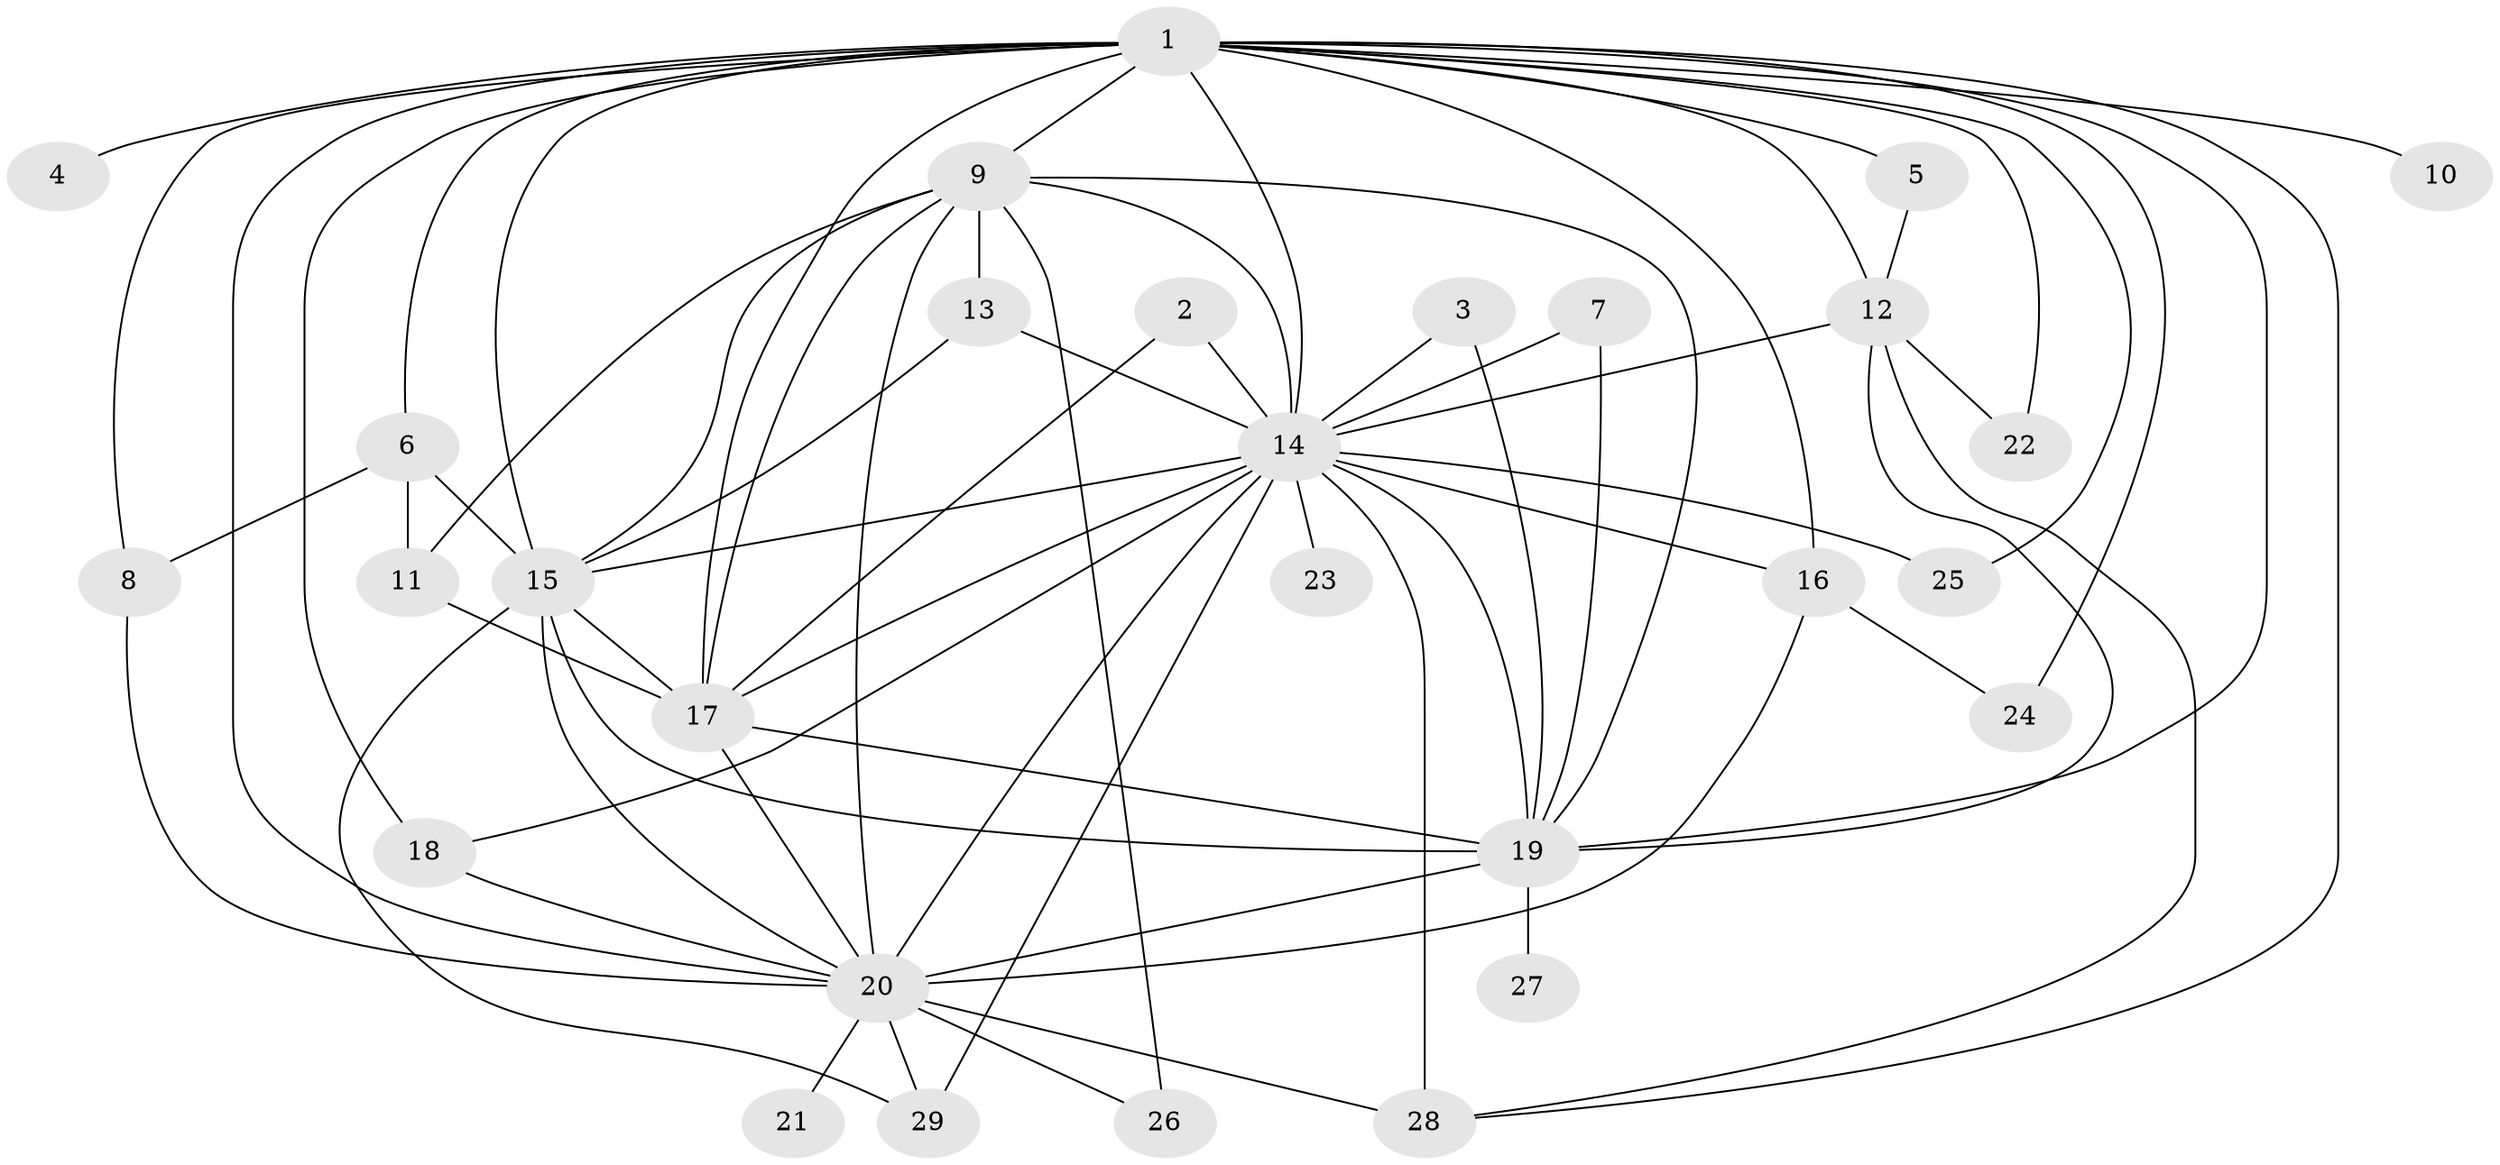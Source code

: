 // original degree distribution, {11: 0.017543859649122806, 25: 0.017543859649122806, 14: 0.017543859649122806, 17: 0.03508771929824561, 19: 0.017543859649122806, 13: 0.03508771929824561, 16: 0.03508771929824561, 7: 0.017543859649122806, 2: 0.5614035087719298, 5: 0.017543859649122806, 3: 0.19298245614035087, 4: 0.03508771929824561}
// Generated by graph-tools (version 1.1) at 2025/25/03/09/25 03:25:51]
// undirected, 29 vertices, 69 edges
graph export_dot {
graph [start="1"]
  node [color=gray90,style=filled];
  1;
  2;
  3;
  4;
  5;
  6;
  7;
  8;
  9;
  10;
  11;
  12;
  13;
  14;
  15;
  16;
  17;
  18;
  19;
  20;
  21;
  22;
  23;
  24;
  25;
  26;
  27;
  28;
  29;
  1 -- 4 [weight=1.0];
  1 -- 5 [weight=1.0];
  1 -- 6 [weight=1.0];
  1 -- 8 [weight=1.0];
  1 -- 9 [weight=2.0];
  1 -- 10 [weight=1.0];
  1 -- 12 [weight=1.0];
  1 -- 14 [weight=4.0];
  1 -- 15 [weight=3.0];
  1 -- 16 [weight=1.0];
  1 -- 17 [weight=2.0];
  1 -- 18 [weight=1.0];
  1 -- 19 [weight=3.0];
  1 -- 20 [weight=5.0];
  1 -- 22 [weight=1.0];
  1 -- 24 [weight=2.0];
  1 -- 25 [weight=1.0];
  1 -- 28 [weight=1.0];
  2 -- 14 [weight=1.0];
  2 -- 17 [weight=1.0];
  3 -- 14 [weight=1.0];
  3 -- 19 [weight=1.0];
  5 -- 12 [weight=1.0];
  6 -- 8 [weight=1.0];
  6 -- 11 [weight=1.0];
  6 -- 15 [weight=2.0];
  7 -- 14 [weight=1.0];
  7 -- 19 [weight=1.0];
  8 -- 20 [weight=1.0];
  9 -- 11 [weight=1.0];
  9 -- 13 [weight=1.0];
  9 -- 14 [weight=2.0];
  9 -- 15 [weight=1.0];
  9 -- 17 [weight=1.0];
  9 -- 19 [weight=1.0];
  9 -- 20 [weight=3.0];
  9 -- 26 [weight=1.0];
  11 -- 17 [weight=1.0];
  12 -- 14 [weight=2.0];
  12 -- 19 [weight=1.0];
  12 -- 22 [weight=1.0];
  12 -- 28 [weight=1.0];
  13 -- 14 [weight=1.0];
  13 -- 15 [weight=1.0];
  14 -- 15 [weight=2.0];
  14 -- 16 [weight=1.0];
  14 -- 17 [weight=3.0];
  14 -- 18 [weight=1.0];
  14 -- 19 [weight=2.0];
  14 -- 20 [weight=4.0];
  14 -- 23 [weight=1.0];
  14 -- 25 [weight=1.0];
  14 -- 28 [weight=1.0];
  14 -- 29 [weight=1.0];
  15 -- 17 [weight=1.0];
  15 -- 19 [weight=3.0];
  15 -- 20 [weight=2.0];
  15 -- 29 [weight=1.0];
  16 -- 20 [weight=1.0];
  16 -- 24 [weight=1.0];
  17 -- 19 [weight=1.0];
  17 -- 20 [weight=3.0];
  18 -- 20 [weight=2.0];
  19 -- 20 [weight=3.0];
  19 -- 27 [weight=2.0];
  20 -- 21 [weight=1.0];
  20 -- 26 [weight=1.0];
  20 -- 28 [weight=2.0];
  20 -- 29 [weight=1.0];
}
